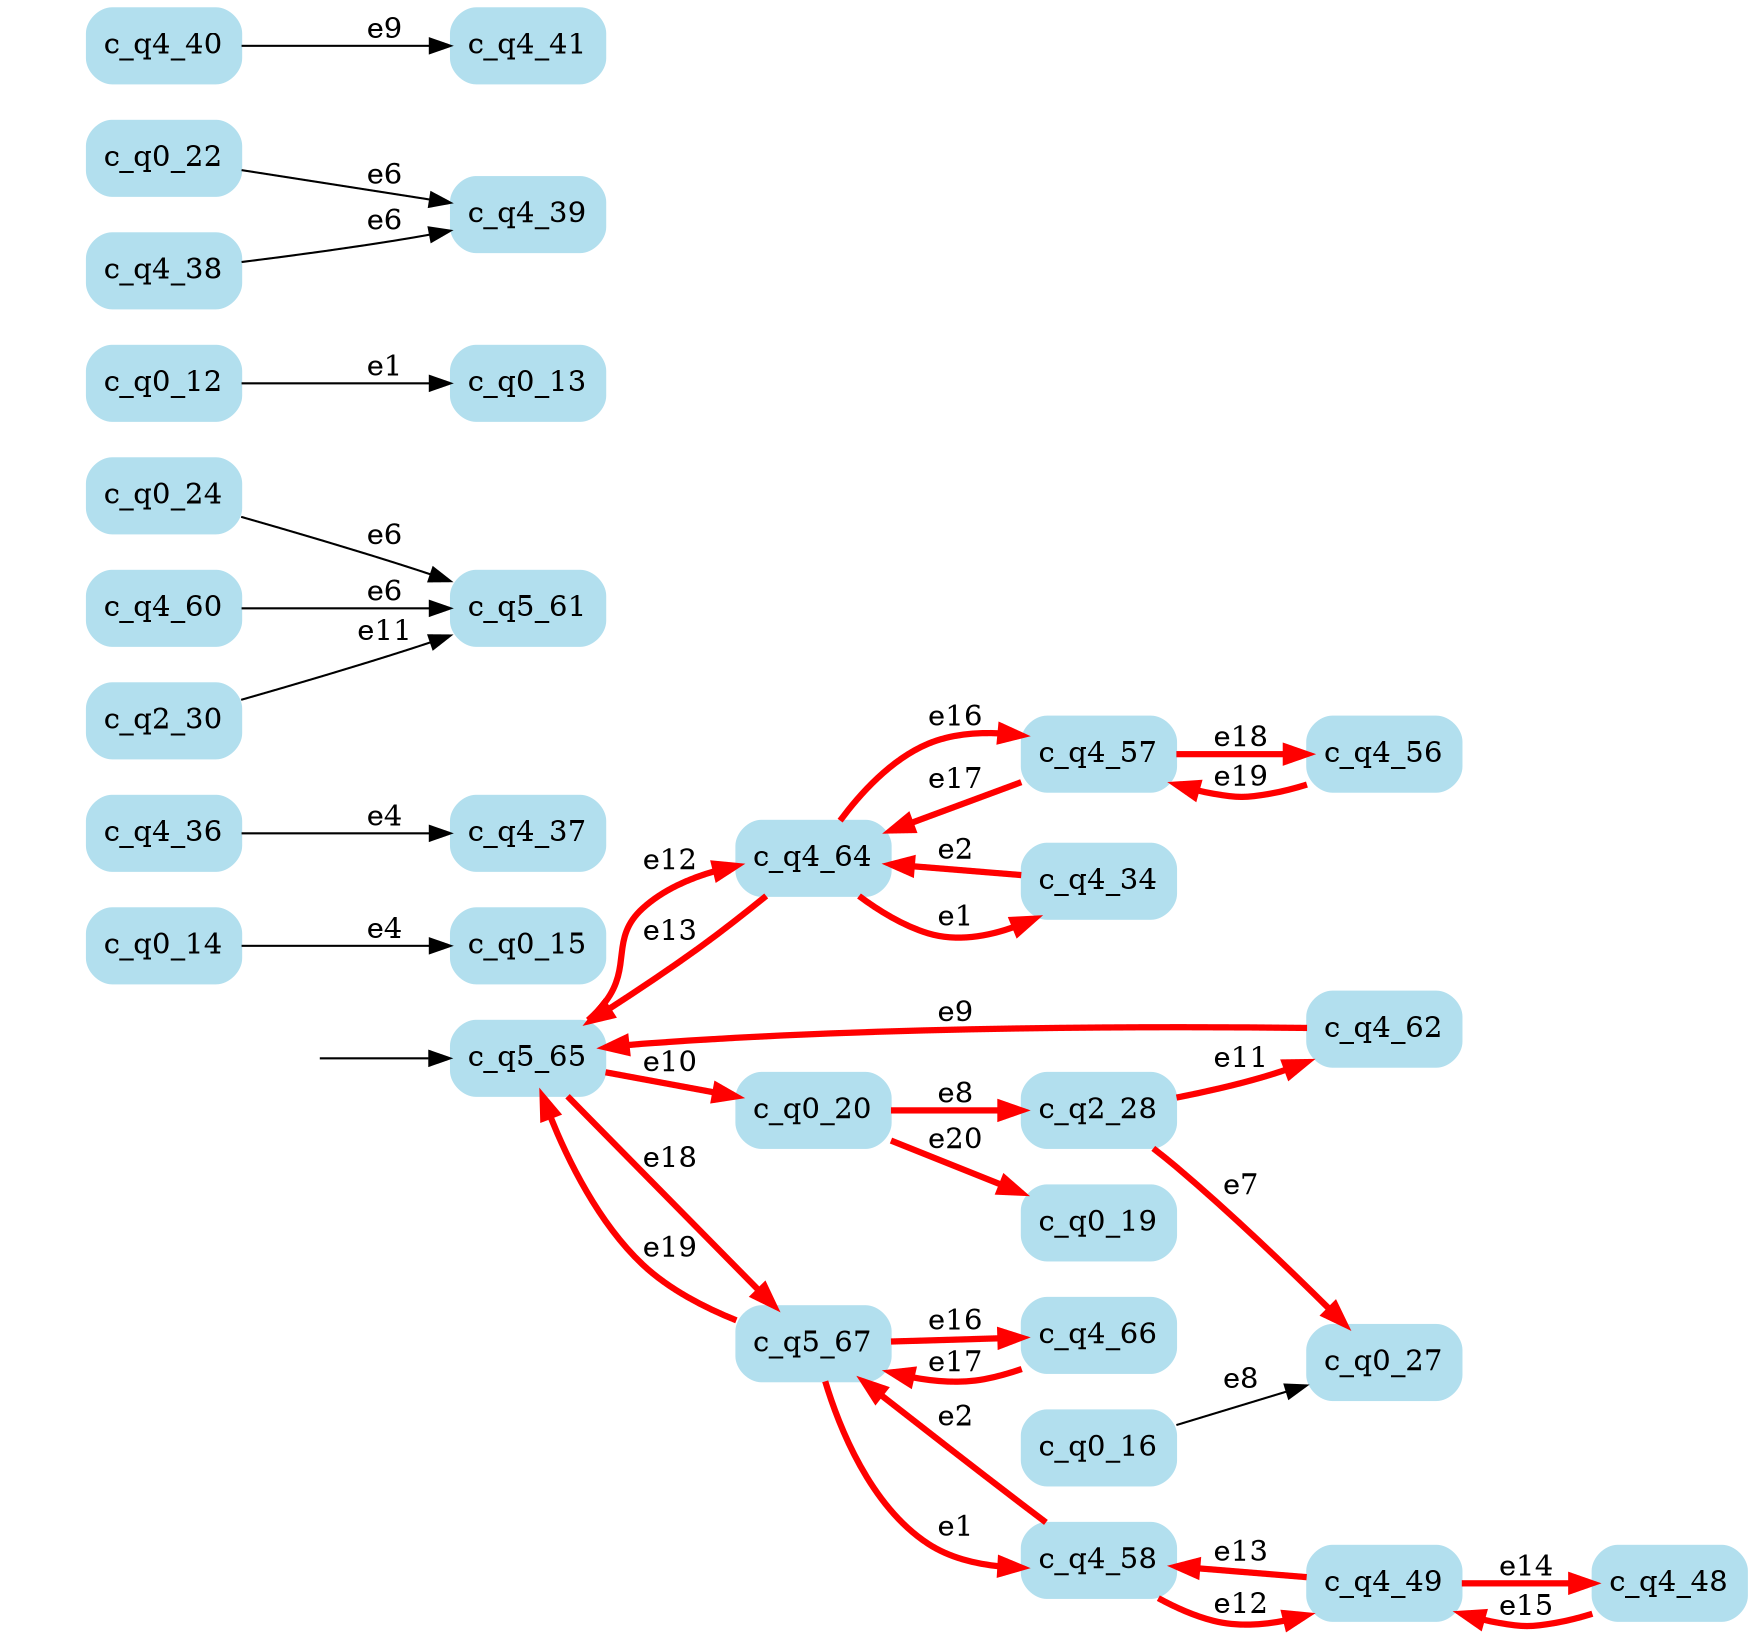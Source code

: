 digraph G {

	rankdir = LR;

	start_c_q5_65[style=invisible];

	node[shape=box, style="rounded, filled", color=lightblue2];

	c_q0_15[label="c_q0_15"];
	c_q0_16[label="c_q0_16"];
	c_q4_36[label="c_q4_36"];
	c_q0_19[label="c_q0_19"];
	c_q4_48[label="c_q4_48"];
	c_q4_66[label="c_q4_66"];
	c_q5_61[label="c_q5_61"];
	c_q0_27[label="c_q0_27"];
	c_q0_13[label="c_q0_13"];
	c_q0_22[label="c_q0_22"];
	c_q4_64[label="c_q4_64"];
	c_q4_57[label="c_q4_57"];
	c_q0_20[label="c_q0_20"];
	c_q4_37[label="c_q4_37"];
	c_q4_58[label="c_q4_58"];
	c_q4_39[label="c_q4_39"];
	c_q0_24[label="c_q0_24"];
	c_q4_38[label="c_q4_38"];
	c_q0_12[label="c_q0_12"];
	c_q4_60[label="c_q4_60"];
	c_q4_34[label="c_q4_34"];
	c_q4_62[label="c_q4_62"];
	c_q4_41[label="c_q4_41"];
	c_q4_56[label="c_q4_56"];
	c_q2_30[label="c_q2_30"];
	c_q5_65[label="c_q5_65"];
	c_q2_28[label="c_q2_28"];
	c_q5_67[label="c_q5_67"];
	c_q4_49[label="c_q4_49"];
	c_q0_14[label="c_q0_14"];
	c_q4_40[label="c_q4_40"];

	start_c_q5_65 -> c_q5_65;
	c_q5_65 -> c_q5_67[label="e18", penwidth=3, color=red];
	c_q5_67 -> c_q5_65[label="e19", penwidth=3, color=red];
	c_q5_65 -> c_q0_20[label="e10", penwidth=3, color=red];
	c_q5_67 -> c_q4_58[label="e1", penwidth=3, color=red];
	c_q5_65 -> c_q4_64[label="e12", penwidth=3, color=red];
	c_q5_67 -> c_q4_66[label="e16", penwidth=3, color=red];
	c_q0_12 -> c_q0_13[label="e1"];
	c_q0_14 -> c_q0_15[label="e4"];
	c_q0_16 -> c_q0_27[label="e8"];
	c_q0_20 -> c_q0_19[label="e20", penwidth=3, color=red];
	c_q0_20 -> c_q2_28[label="e8", penwidth=3, color=red];
	c_q0_22 -> c_q4_39[label="e6"];
	c_q0_24 -> c_q5_61[label="e6"];
	c_q2_28 -> c_q0_27[label="e7", penwidth=3, color=red];
	c_q2_28 -> c_q4_62[label="e11", penwidth=3, color=red];
	c_q2_30 -> c_q5_61[label="e11"];
	c_q4_64 -> c_q4_34[label="e1", penwidth=3, color=red];
	c_q4_34 -> c_q4_64[label="e2", penwidth=3, color=red];
	c_q4_36 -> c_q4_37[label="e4"];
	c_q4_38 -> c_q4_39[label="e6"];
	c_q4_40 -> c_q4_41[label="e9"];
	c_q4_58 -> c_q4_49[label="e12", penwidth=3, color=red];
	c_q4_49 -> c_q4_58[label="e13", penwidth=3, color=red];
	c_q4_49 -> c_q4_48[label="e14", penwidth=3, color=red];
	c_q4_48 -> c_q4_49[label="e15", penwidth=3, color=red];
	c_q4_64 -> c_q4_57[label="e16", penwidth=3, color=red];
	c_q4_57 -> c_q4_64[label="e17", penwidth=3, color=red];
	c_q4_57 -> c_q4_56[label="e18", penwidth=3, color=red];
	c_q4_56 -> c_q4_57[label="e19", penwidth=3, color=red];
	c_q4_58 -> c_q5_67[label="e2", penwidth=3, color=red];
	c_q4_60 -> c_q5_61[label="e6"];
	c_q4_62 -> c_q5_65[label="e9", penwidth=3, color=red];
	c_q4_64 -> c_q5_65[label="e13", penwidth=3, color=red];
	c_q4_66 -> c_q5_67[label="e17", penwidth=3, color=red];

}